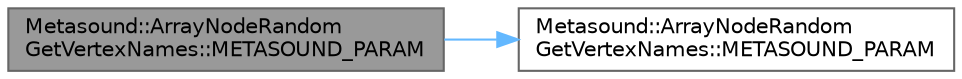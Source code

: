 digraph "Metasound::ArrayNodeRandomGetVertexNames::METASOUND_PARAM"
{
 // INTERACTIVE_SVG=YES
 // LATEX_PDF_SIZE
  bgcolor="transparent";
  edge [fontname=Helvetica,fontsize=10,labelfontname=Helvetica,labelfontsize=10];
  node [fontname=Helvetica,fontsize=10,shape=box,height=0.2,width=0.4];
  rankdir="LR";
  Node1 [id="Node000001",label="Metasound::ArrayNodeRandom\lGetVertexNames::METASOUND_PARAM",height=0.2,width=0.4,color="gray40", fillcolor="grey60", style="filled", fontcolor="black",tooltip=" "];
  Node1 -> Node2 [id="edge1_Node000001_Node000002",color="steelblue1",style="solid",tooltip=" "];
  Node2 [id="Node000002",label="Metasound::ArrayNodeRandom\lGetVertexNames::METASOUND_PARAM",height=0.2,width=0.4,color="grey40", fillcolor="white", style="filled",URL="$d7/d18/namespaceMetasound_1_1ArrayNodeRandomGetVertexNames.html#a262b425fdc6e5612f14c4f396a6af95f",tooltip=" "];
}
